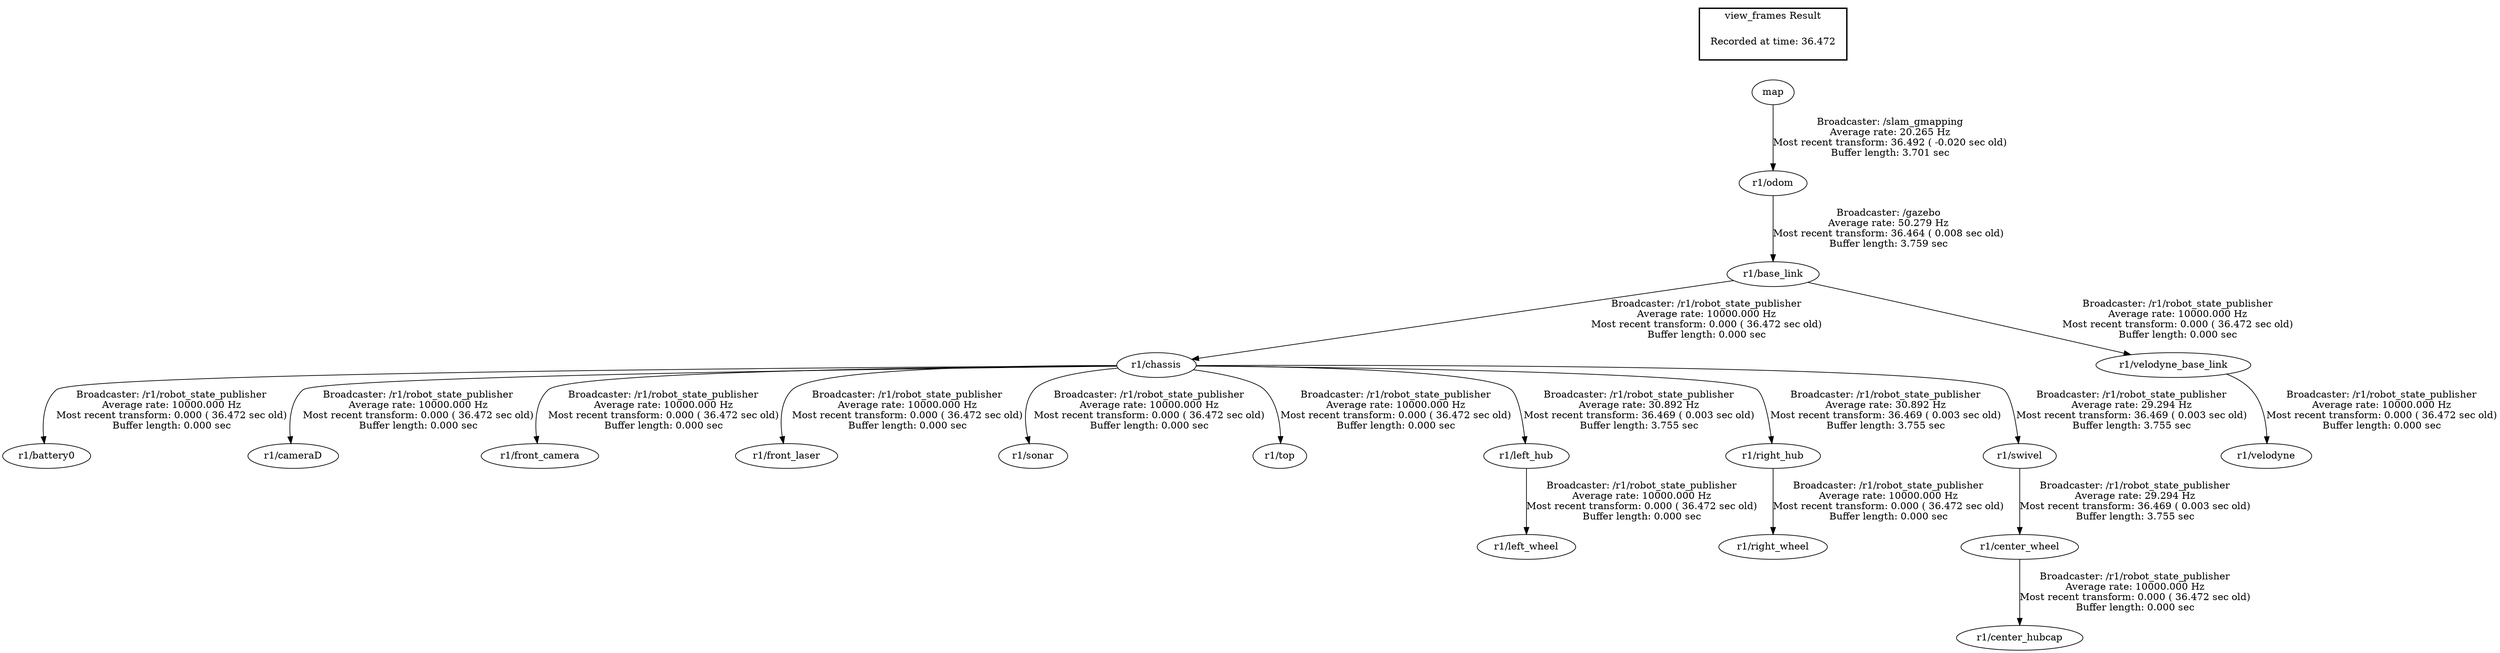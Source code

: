 digraph G {
"r1/base_link" -> "r1/chassis"[label="Broadcaster: /r1/robot_state_publisher\nAverage rate: 10000.000 Hz\nMost recent transform: 0.000 ( 36.472 sec old)\nBuffer length: 0.000 sec\n"];
"r1/odom" -> "r1/base_link"[label="Broadcaster: /gazebo\nAverage rate: 50.279 Hz\nMost recent transform: 36.464 ( 0.008 sec old)\nBuffer length: 3.759 sec\n"];
"r1/chassis" -> "r1/battery0"[label="Broadcaster: /r1/robot_state_publisher\nAverage rate: 10000.000 Hz\nMost recent transform: 0.000 ( 36.472 sec old)\nBuffer length: 0.000 sec\n"];
"r1/chassis" -> "r1/cameraD"[label="Broadcaster: /r1/robot_state_publisher\nAverage rate: 10000.000 Hz\nMost recent transform: 0.000 ( 36.472 sec old)\nBuffer length: 0.000 sec\n"];
"r1/chassis" -> "r1/front_camera"[label="Broadcaster: /r1/robot_state_publisher\nAverage rate: 10000.000 Hz\nMost recent transform: 0.000 ( 36.472 sec old)\nBuffer length: 0.000 sec\n"];
"r1/chassis" -> "r1/front_laser"[label="Broadcaster: /r1/robot_state_publisher\nAverage rate: 10000.000 Hz\nMost recent transform: 0.000 ( 36.472 sec old)\nBuffer length: 0.000 sec\n"];
"r1/chassis" -> "r1/sonar"[label="Broadcaster: /r1/robot_state_publisher\nAverage rate: 10000.000 Hz\nMost recent transform: 0.000 ( 36.472 sec old)\nBuffer length: 0.000 sec\n"];
"r1/chassis" -> "r1/top"[label="Broadcaster: /r1/robot_state_publisher\nAverage rate: 10000.000 Hz\nMost recent transform: 0.000 ( 36.472 sec old)\nBuffer length: 0.000 sec\n"];
"r1/left_hub" -> "r1/left_wheel"[label="Broadcaster: /r1/robot_state_publisher\nAverage rate: 10000.000 Hz\nMost recent transform: 0.000 ( 36.472 sec old)\nBuffer length: 0.000 sec\n"];
"r1/chassis" -> "r1/left_hub"[label="Broadcaster: /r1/robot_state_publisher\nAverage rate: 30.892 Hz\nMost recent transform: 36.469 ( 0.003 sec old)\nBuffer length: 3.755 sec\n"];
"r1/right_hub" -> "r1/right_wheel"[label="Broadcaster: /r1/robot_state_publisher\nAverage rate: 10000.000 Hz\nMost recent transform: 0.000 ( 36.472 sec old)\nBuffer length: 0.000 sec\n"];
"r1/chassis" -> "r1/right_hub"[label="Broadcaster: /r1/robot_state_publisher\nAverage rate: 30.892 Hz\nMost recent transform: 36.469 ( 0.003 sec old)\nBuffer length: 3.755 sec\n"];
"r1/base_link" -> "r1/velodyne_base_link"[label="Broadcaster: /r1/robot_state_publisher\nAverage rate: 10000.000 Hz\nMost recent transform: 0.000 ( 36.472 sec old)\nBuffer length: 0.000 sec\n"];
"r1/velodyne_base_link" -> "r1/velodyne"[label="Broadcaster: /r1/robot_state_publisher\nAverage rate: 10000.000 Hz\nMost recent transform: 0.000 ( 36.472 sec old)\nBuffer length: 0.000 sec\n"];
"r1/center_wheel" -> "r1/center_hubcap"[label="Broadcaster: /r1/robot_state_publisher\nAverage rate: 10000.000 Hz\nMost recent transform: 0.000 ( 36.472 sec old)\nBuffer length: 0.000 sec\n"];
"r1/swivel" -> "r1/center_wheel"[label="Broadcaster: /r1/robot_state_publisher\nAverage rate: 29.294 Hz\nMost recent transform: 36.469 ( 0.003 sec old)\nBuffer length: 3.755 sec\n"];
"map" -> "r1/odom"[label="Broadcaster: /slam_gmapping\nAverage rate: 20.265 Hz\nMost recent transform: 36.492 ( -0.020 sec old)\nBuffer length: 3.701 sec\n"];
"r1/chassis" -> "r1/swivel"[label="Broadcaster: /r1/robot_state_publisher\nAverage rate: 29.294 Hz\nMost recent transform: 36.469 ( 0.003 sec old)\nBuffer length: 3.755 sec\n"];
edge [style=invis];
 subgraph cluster_legend { style=bold; color=black; label ="view_frames Result";
"Recorded at time: 36.472"[ shape=plaintext ] ;
 }->"map";
}